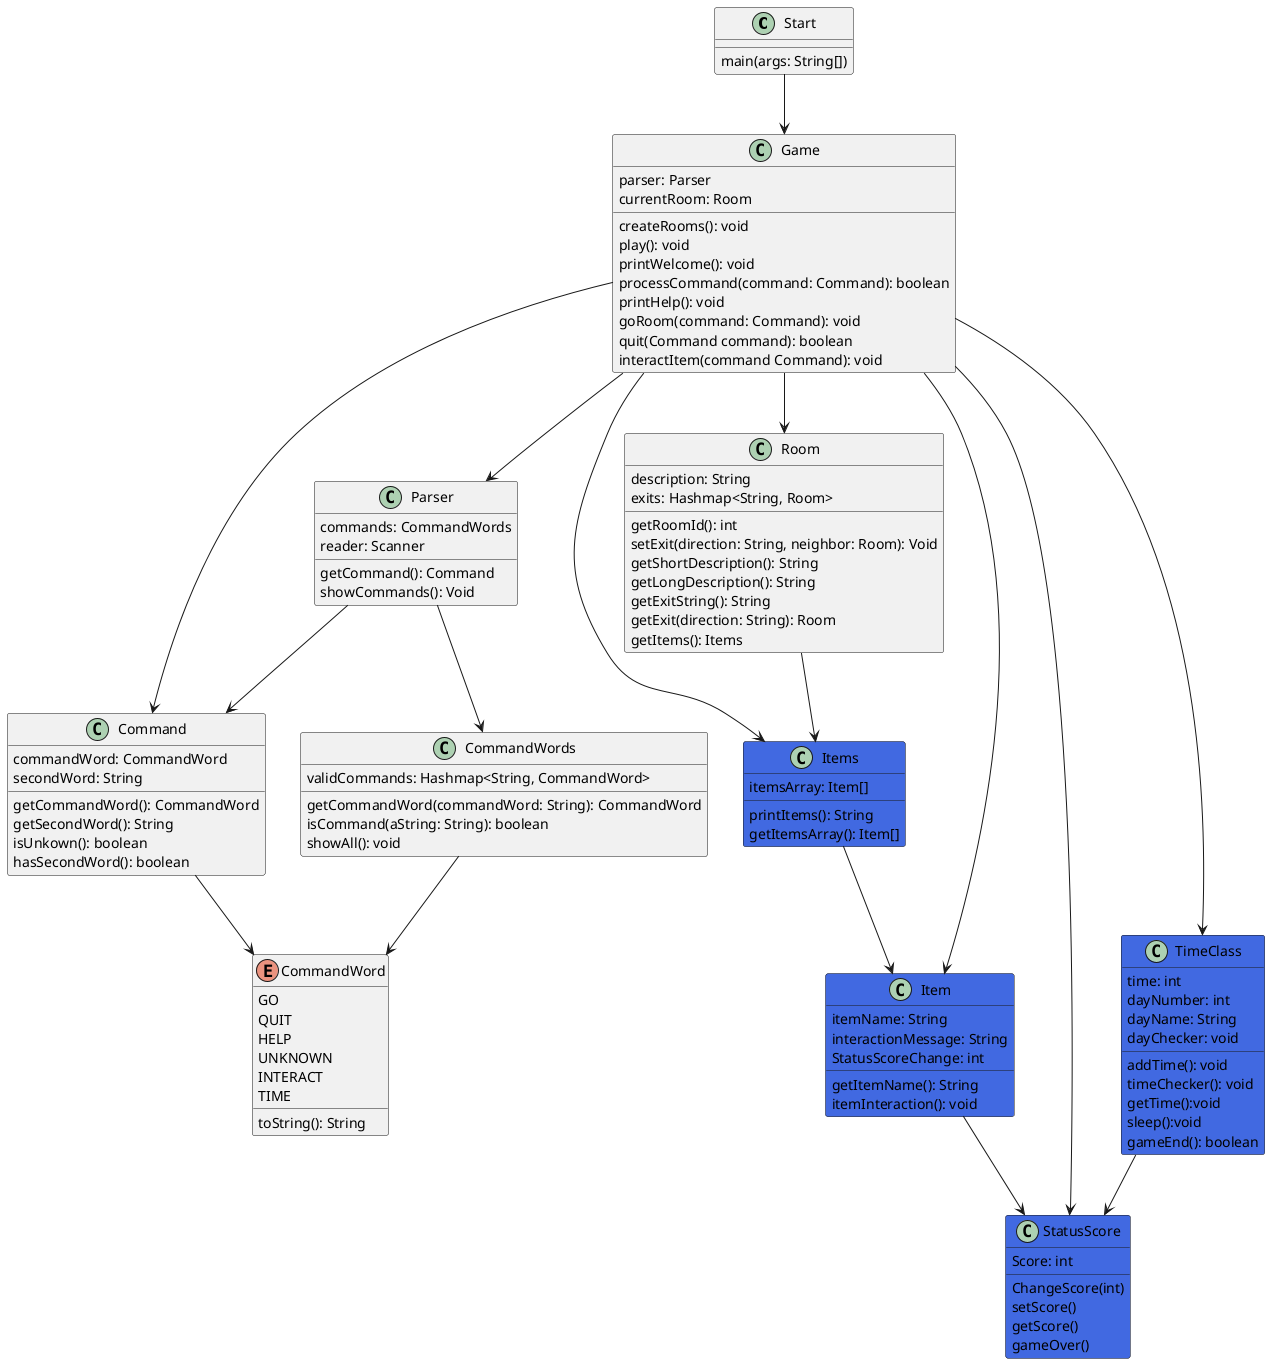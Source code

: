 @startuml

class Start
class Game
class Command
class CommandWords
class Parser
class Room
Enum CommandWord
class TimeClass
class StatusScore
class Item
class Items

Start --> Game
Game --> Command
Game --> Item
Game --> Items
Game --> Room
Game --> Parser
Game --> TimeClass
Game --> StatusScore
Parser --> Command
Parser --> CommandWords
CommandWords --> CommandWord
Room --> Items
Item --> StatusScore
Items --> Item
Command --> CommandWord
TimeClass --> StatusScore

class Start{
main(args: String[])
}

class Game{
parser: Parser
currentRoom: Room
createRooms(): void
play(): void
printWelcome(): void
processCommand(command: Command): boolean
printHelp(): void
goRoom(command: Command): void
quit(Command command): boolean
interactItem(command Command): void
}

class TimeClass #4169E1{
time: int
dayNumber: int
dayName: String
addTime(): void
timeChecker(): void
dayChecker: void
getTime():void
sleep():void
gameEnd(): boolean
}

class StatusScore #4169E1{
Score: int
ChangeScore(int)
setScore()
getScore()
gameOver()
}

class Item #4169E1{
itemName: String
interactionMessage: String
StatusScoreChange: int
getItemName(): String
itemInteraction(): void
}

Class Items #4169E1{
itemsArray: Item[]
printItems(): String
getItemsArray(): Item[]
}

Class Room{
description: String
exits: Hashmap<String, Room>
getRoomId(): int
setExit(direction: String, neighbor: Room): Void
getShortDescription(): String
getLongDescription(): String
getExitString(): String
getExit(direction: String): Room
getItems(): Items
}

Enum CommandWord{
GO
QUIT
HELP
UNKNOWN
INTERACT
TIME
toString(): String
}

class Command{
commandWord: CommandWord
secondWord: String
getCommandWord(): CommandWord
getSecondWord(): String
isUnkown(): boolean
hasSecondWord(): boolean
}

class Parser{
commands: CommandWords
reader: Scanner
getCommand(): Command
showCommands(): Void
}

class CommandWords{
validCommands: Hashmap<String, CommandWord>
getCommandWord(commandWord: String): CommandWord
isCommand(aString: String): boolean
showAll(): void
}
@enduml